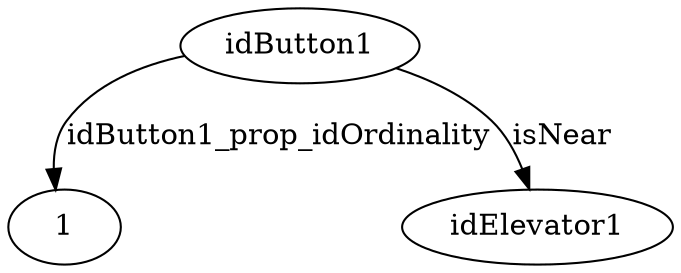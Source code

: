 strict digraph  {
idButton1 [node_type=entity_node];
1 [node_type=property_node];
idElevator1 [node_type=entity_node];
idButton1 -> 1  [edge_type=property, label=idButton1_prop_idOrdinality];
idButton1 -> idElevator1  [edge_type=relationship, label=isNear];
}
